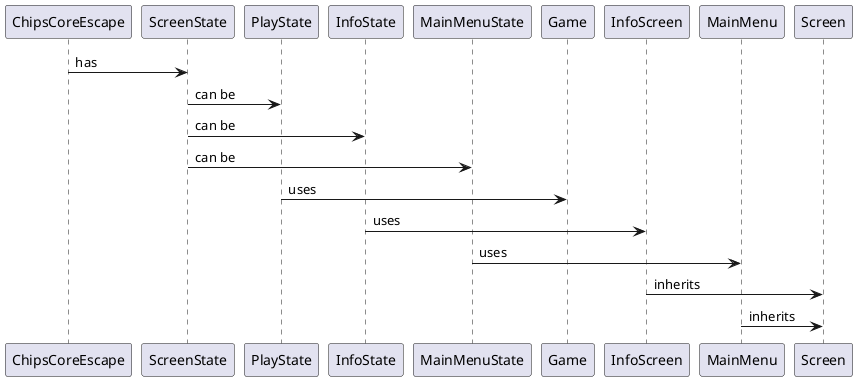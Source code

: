 @startuml

participant ChipsCoreEscape
participant ScreenState
participant PlayState
participant InfoState
participant MainMenuState
participant Game
participant InfoScreen
participant MainMenu
participant Screen

ChipsCoreEscape -> ScreenState : has
ScreenState -> PlayState : can be
ScreenState -> InfoState : can be
ScreenState -> MainMenuState : can be
PlayState -> Game : uses
InfoState -> InfoScreen : uses
MainMenuState -> MainMenu : uses
InfoScreen -> Screen : inherits
MainMenu -> Screen : inherits

@enduml


